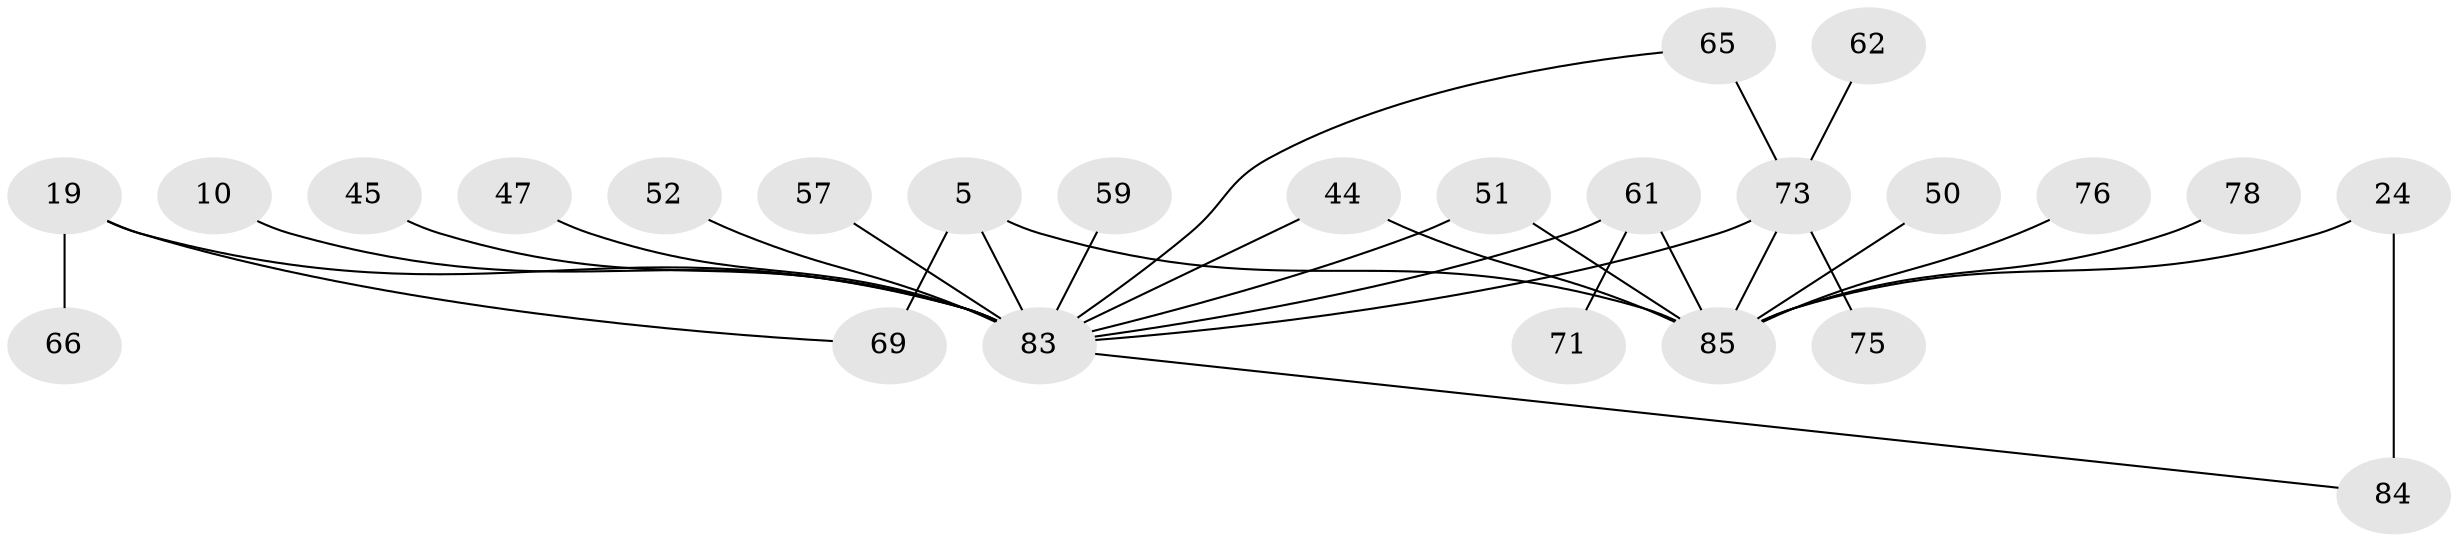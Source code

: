 // original degree distribution, {6: 0.047058823529411764, 4: 0.12941176470588237, 3: 0.2, 5: 0.10588235294117647, 1: 0.25882352941176473, 2: 0.25882352941176473}
// Generated by graph-tools (version 1.1) at 2025/44/03/04/25 21:44:44]
// undirected, 25 vertices, 31 edges
graph export_dot {
graph [start="1"]
  node [color=gray90,style=filled];
  5 [super="+3"];
  10;
  19 [super="+11"];
  24 [super="+18"];
  44 [super="+21"];
  45;
  47;
  50;
  51;
  52;
  57;
  59;
  61;
  62;
  65 [super="+29+63"];
  66;
  69 [super="+67"];
  71;
  73 [super="+28+26+37+41"];
  75;
  76;
  78 [super="+42"];
  83 [super="+8+70+72+56+74"];
  84 [super="+46+22"];
  85 [super="+80+68+77+82+79+81"];
  5 -- 69 [weight=2];
  5 -- 83 [weight=5];
  5 -- 85 [weight=2];
  10 -- 83;
  19 -- 66;
  19 -- 83 [weight=3];
  19 -- 69;
  24 -- 84 [weight=2];
  24 -- 85 [weight=2];
  44 -- 83 [weight=3];
  44 -- 85 [weight=4];
  45 -- 83;
  47 -- 83;
  50 -- 85;
  51 -- 83;
  51 -- 85;
  52 -- 83;
  57 -- 83;
  59 -- 83;
  61 -- 71;
  61 -- 83 [weight=3];
  61 -- 85 [weight=2];
  62 -- 73;
  65 -- 73 [weight=2];
  65 -- 83;
  73 -- 75;
  73 -- 85 [weight=4];
  73 -- 83 [weight=2];
  76 -- 85;
  78 -- 85;
  83 -- 84;
}
